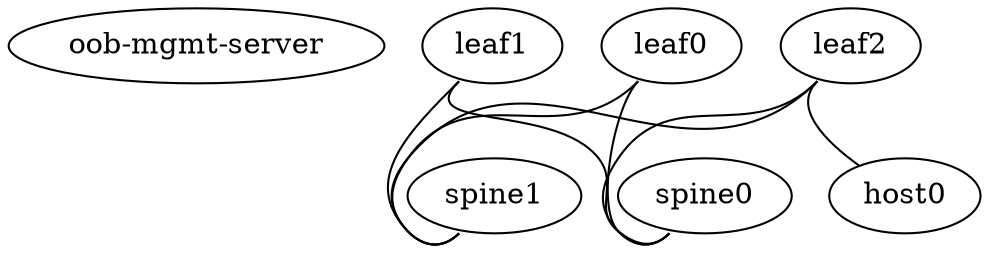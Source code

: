 graph G {
	"oob-mgmt-server" [function="oob-server" mgmt_ip="10.100.68.254/24"]
	"leaf0" [function=leaf]
	"leaf0":swp1 -- "spine0":swp1
	"leaf0":swp2 -- "spine1":swp1
	"leaf1" [function=leaf]
	"leaf1":swp1 -- "spine0":swp2
	"leaf1":swp2 -- "spine1":swp2
	"leaf2" [function=leaf]
	"leaf2":swp1 -- "spine0":swp3
	"leaf2":swp2 -- "spine1":swp3
	"spine0" [function=spine]
	"spine1" [function=spine]
	"leaf2":swp3 -- "host0":eno1
	"host0" [function=fake]
}
